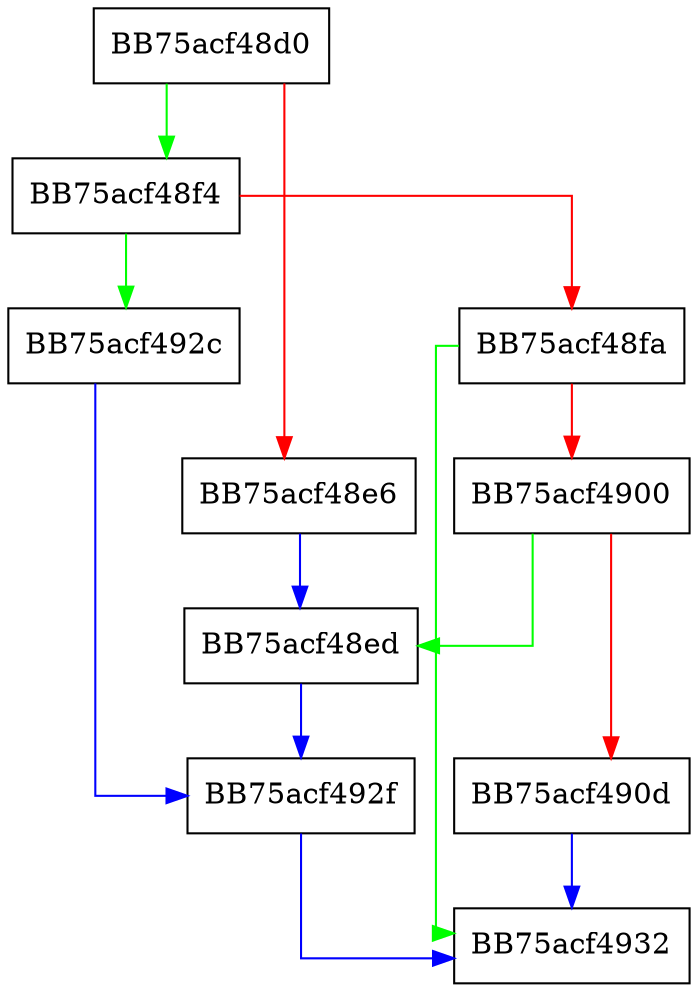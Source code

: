 digraph manage {
  node [shape="box"];
  graph [splines=ortho];
  BB75acf48d0 -> BB75acf48f4 [color="green"];
  BB75acf48d0 -> BB75acf48e6 [color="red"];
  BB75acf48e6 -> BB75acf48ed [color="blue"];
  BB75acf48ed -> BB75acf492f [color="blue"];
  BB75acf48f4 -> BB75acf492c [color="green"];
  BB75acf48f4 -> BB75acf48fa [color="red"];
  BB75acf48fa -> BB75acf4932 [color="green"];
  BB75acf48fa -> BB75acf4900 [color="red"];
  BB75acf4900 -> BB75acf48ed [color="green"];
  BB75acf4900 -> BB75acf490d [color="red"];
  BB75acf490d -> BB75acf4932 [color="blue"];
  BB75acf492c -> BB75acf492f [color="blue"];
  BB75acf492f -> BB75acf4932 [color="blue"];
}